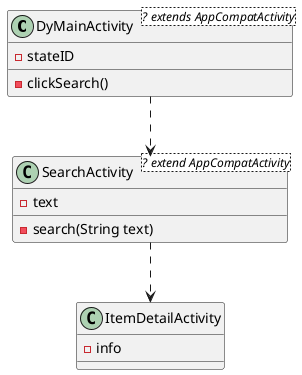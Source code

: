 @startuml

class DyMainActivity<? extends AppCompatActivity>{
    -stateID
    -clickSearch()
}

class SearchActivity<? extend AppCompatActivity>{
    -text
    -search(String text)
}
class ItemDetailActivity{
    -info
}
DyMainActivity ..> SearchActivity
SearchActivity ..> ItemDetailActivity

@enduml
